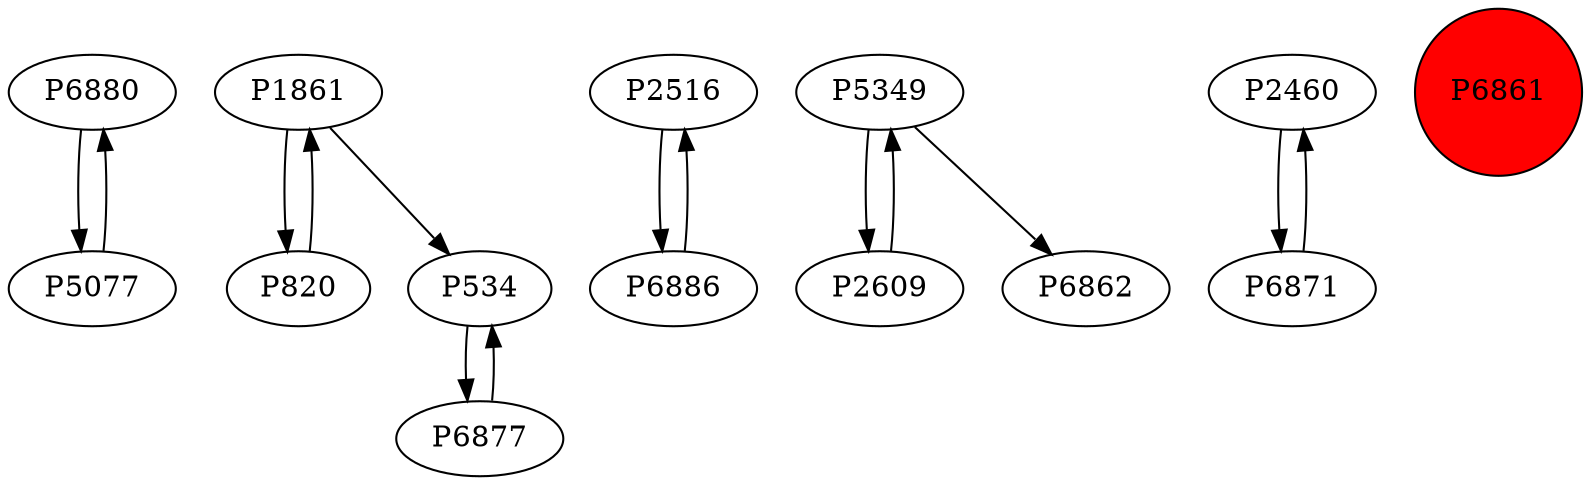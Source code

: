 digraph {
	P6880 -> P5077
	P5077 -> P6880
	P1861 -> P820
	P2516 -> P6886
	P5349 -> P2609
	P5349 -> P6862
	P2460 -> P6871
	P534 -> P6877
	P820 -> P1861
	P2609 -> P5349
	P6886 -> P2516
	P6871 -> P2460
	P1861 -> P534
	P6877 -> P534
	P6861 [shape=circle]
	P6861 [style=filled]
	P6861 [fillcolor=red]
}